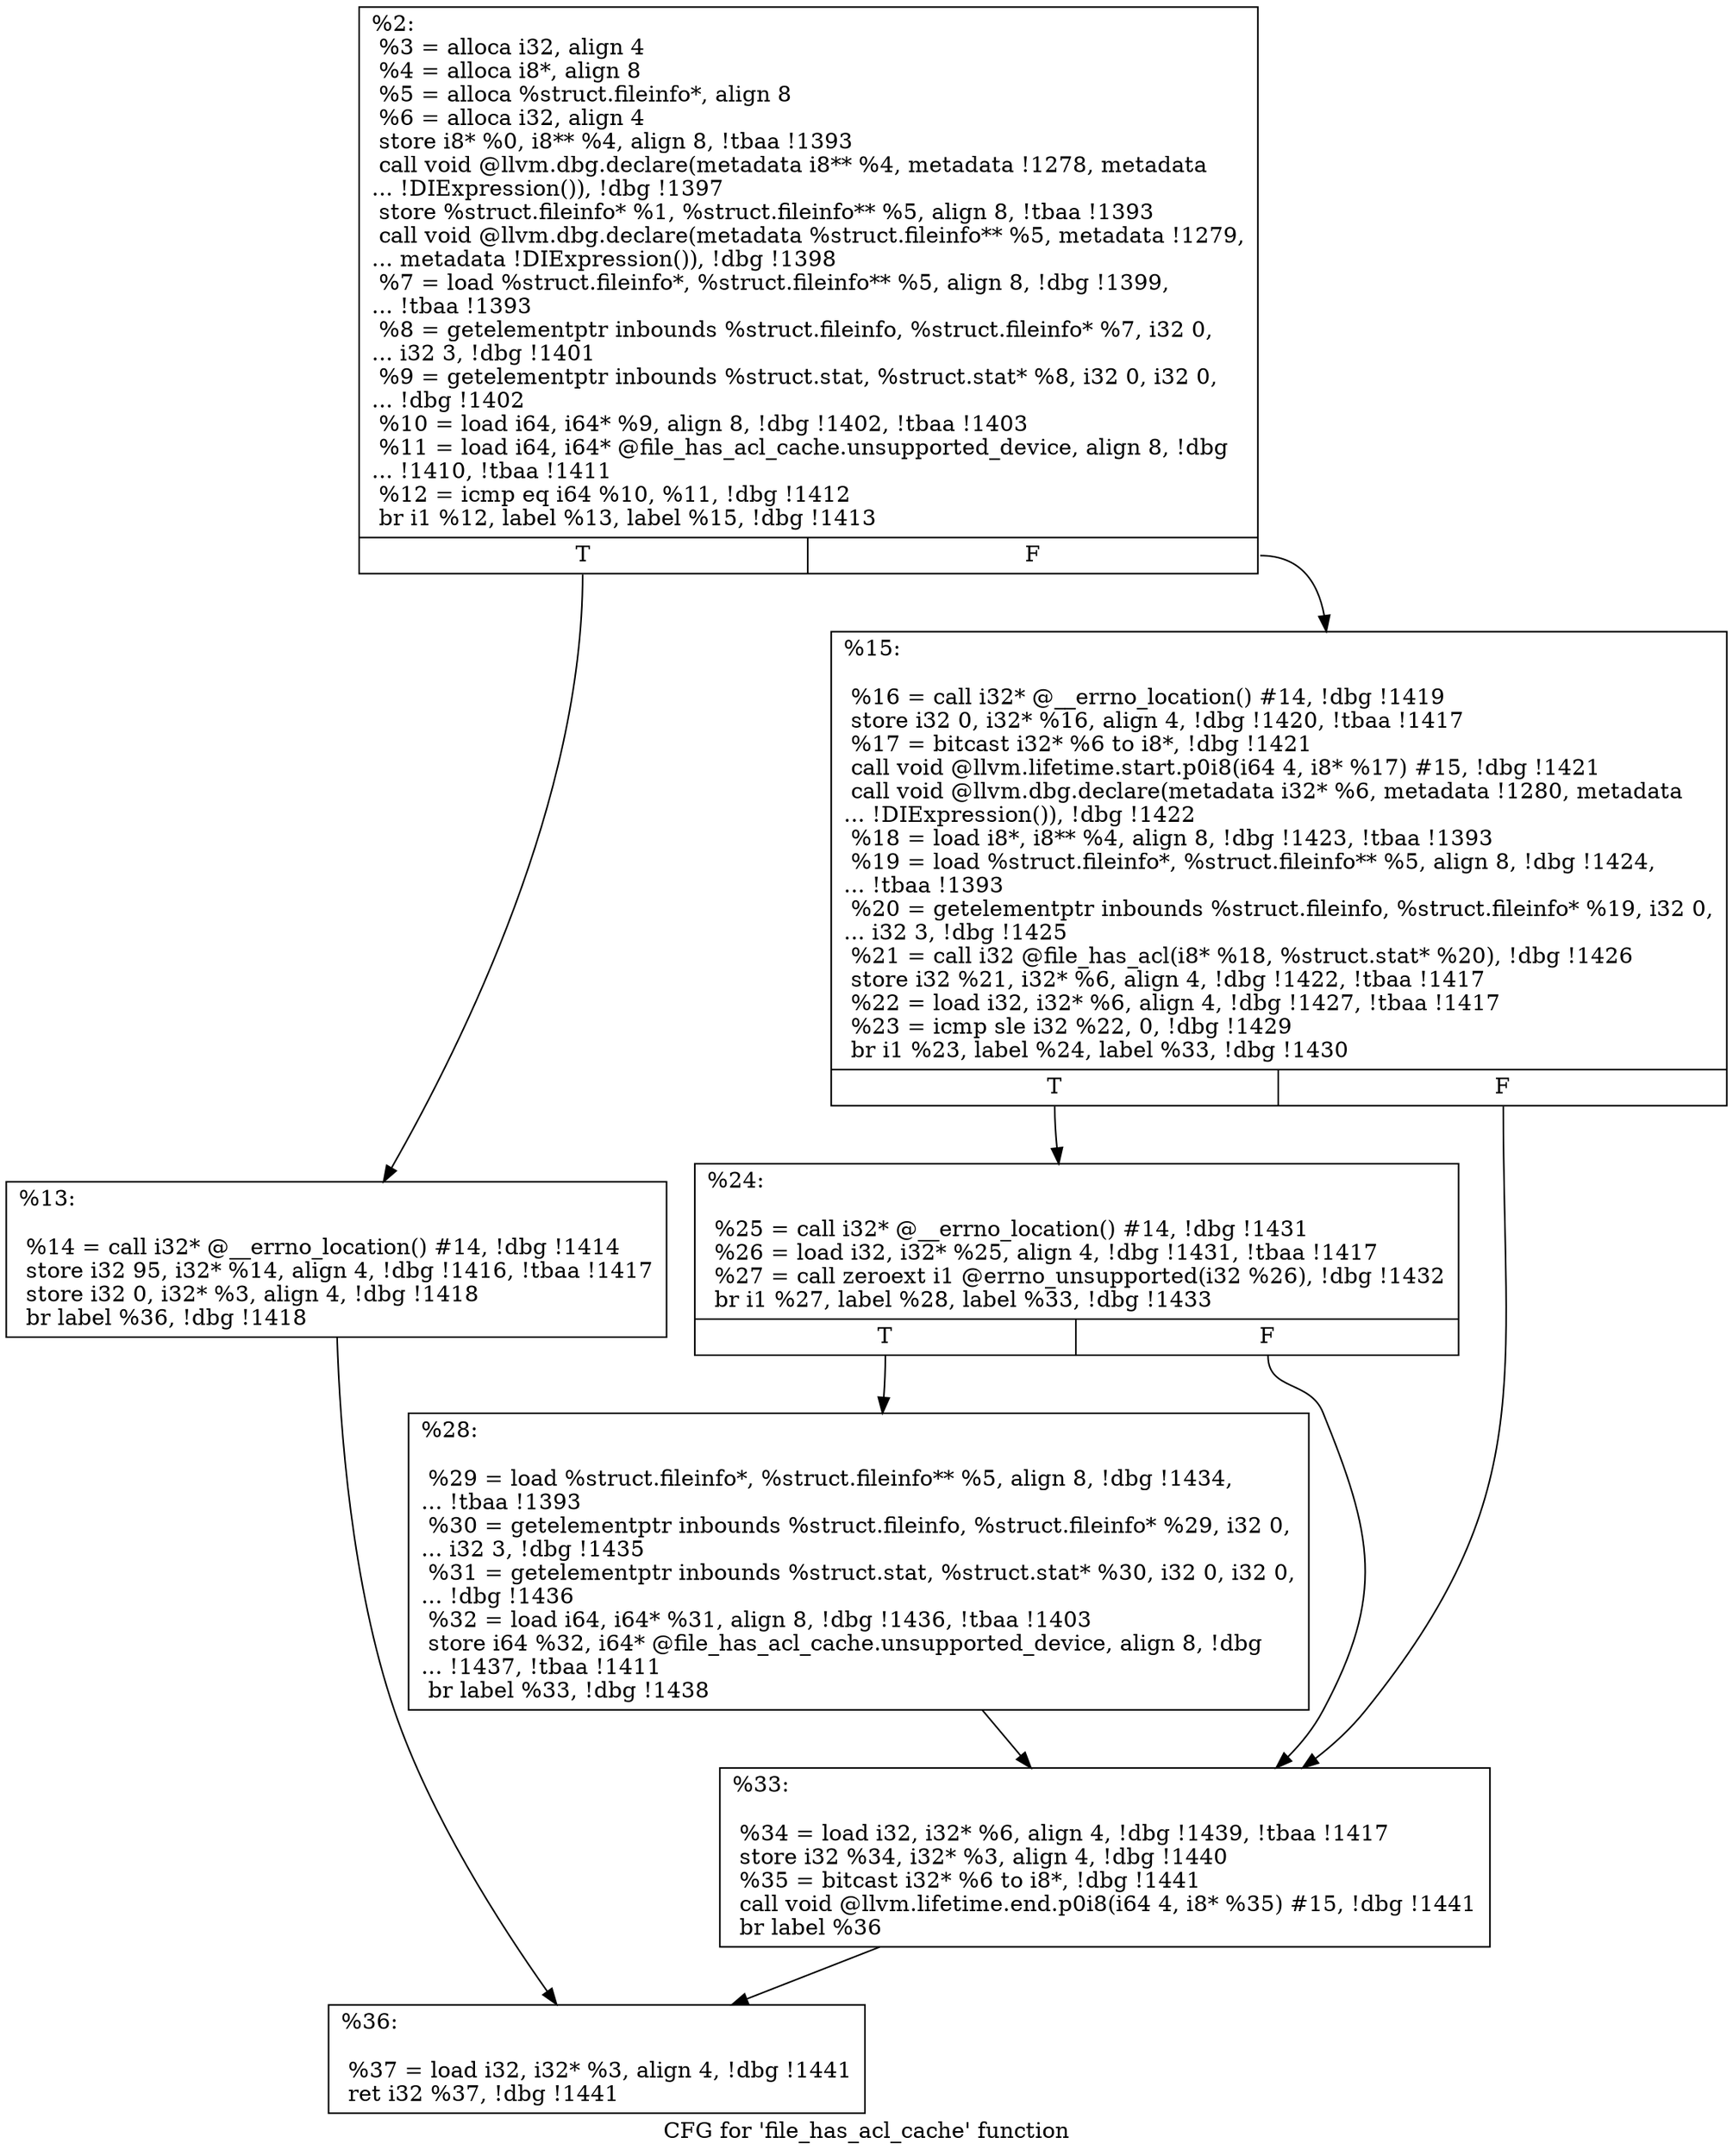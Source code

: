 digraph "CFG for 'file_has_acl_cache' function" {
	label="CFG for 'file_has_acl_cache' function";

	Node0x22e98d0 [shape=record,label="{%2:\l  %3 = alloca i32, align 4\l  %4 = alloca i8*, align 8\l  %5 = alloca %struct.fileinfo*, align 8\l  %6 = alloca i32, align 4\l  store i8* %0, i8** %4, align 8, !tbaa !1393\l  call void @llvm.dbg.declare(metadata i8** %4, metadata !1278, metadata\l... !DIExpression()), !dbg !1397\l  store %struct.fileinfo* %1, %struct.fileinfo** %5, align 8, !tbaa !1393\l  call void @llvm.dbg.declare(metadata %struct.fileinfo** %5, metadata !1279,\l... metadata !DIExpression()), !dbg !1398\l  %7 = load %struct.fileinfo*, %struct.fileinfo** %5, align 8, !dbg !1399,\l... !tbaa !1393\l  %8 = getelementptr inbounds %struct.fileinfo, %struct.fileinfo* %7, i32 0,\l... i32 3, !dbg !1401\l  %9 = getelementptr inbounds %struct.stat, %struct.stat* %8, i32 0, i32 0,\l... !dbg !1402\l  %10 = load i64, i64* %9, align 8, !dbg !1402, !tbaa !1403\l  %11 = load i64, i64* @file_has_acl_cache.unsupported_device, align 8, !dbg\l... !1410, !tbaa !1411\l  %12 = icmp eq i64 %10, %11, !dbg !1412\l  br i1 %12, label %13, label %15, !dbg !1413\l|{<s0>T|<s1>F}}"];
	Node0x22e98d0:s0 -> Node0x22e99c0;
	Node0x22e98d0:s1 -> Node0x22e9a10;
	Node0x22e99c0 [shape=record,label="{%13:\l\l  %14 = call i32* @__errno_location() #14, !dbg !1414\l  store i32 95, i32* %14, align 4, !dbg !1416, !tbaa !1417\l  store i32 0, i32* %3, align 4, !dbg !1418\l  br label %36, !dbg !1418\l}"];
	Node0x22e99c0 -> Node0x22e9b50;
	Node0x22e9a10 [shape=record,label="{%15:\l\l  %16 = call i32* @__errno_location() #14, !dbg !1419\l  store i32 0, i32* %16, align 4, !dbg !1420, !tbaa !1417\l  %17 = bitcast i32* %6 to i8*, !dbg !1421\l  call void @llvm.lifetime.start.p0i8(i64 4, i8* %17) #15, !dbg !1421\l  call void @llvm.dbg.declare(metadata i32* %6, metadata !1280, metadata\l... !DIExpression()), !dbg !1422\l  %18 = load i8*, i8** %4, align 8, !dbg !1423, !tbaa !1393\l  %19 = load %struct.fileinfo*, %struct.fileinfo** %5, align 8, !dbg !1424,\l... !tbaa !1393\l  %20 = getelementptr inbounds %struct.fileinfo, %struct.fileinfo* %19, i32 0,\l... i32 3, !dbg !1425\l  %21 = call i32 @file_has_acl(i8* %18, %struct.stat* %20), !dbg !1426\l  store i32 %21, i32* %6, align 4, !dbg !1422, !tbaa !1417\l  %22 = load i32, i32* %6, align 4, !dbg !1427, !tbaa !1417\l  %23 = icmp sle i32 %22, 0, !dbg !1429\l  br i1 %23, label %24, label %33, !dbg !1430\l|{<s0>T|<s1>F}}"];
	Node0x22e9a10:s0 -> Node0x22e9a60;
	Node0x22e9a10:s1 -> Node0x22e9b00;
	Node0x22e9a60 [shape=record,label="{%24:\l\l  %25 = call i32* @__errno_location() #14, !dbg !1431\l  %26 = load i32, i32* %25, align 4, !dbg !1431, !tbaa !1417\l  %27 = call zeroext i1 @errno_unsupported(i32 %26), !dbg !1432\l  br i1 %27, label %28, label %33, !dbg !1433\l|{<s0>T|<s1>F}}"];
	Node0x22e9a60:s0 -> Node0x22e9ab0;
	Node0x22e9a60:s1 -> Node0x22e9b00;
	Node0x22e9ab0 [shape=record,label="{%28:\l\l  %29 = load %struct.fileinfo*, %struct.fileinfo** %5, align 8, !dbg !1434,\l... !tbaa !1393\l  %30 = getelementptr inbounds %struct.fileinfo, %struct.fileinfo* %29, i32 0,\l... i32 3, !dbg !1435\l  %31 = getelementptr inbounds %struct.stat, %struct.stat* %30, i32 0, i32 0,\l... !dbg !1436\l  %32 = load i64, i64* %31, align 8, !dbg !1436, !tbaa !1403\l  store i64 %32, i64* @file_has_acl_cache.unsupported_device, align 8, !dbg\l... !1437, !tbaa !1411\l  br label %33, !dbg !1438\l}"];
	Node0x22e9ab0 -> Node0x22e9b00;
	Node0x22e9b00 [shape=record,label="{%33:\l\l  %34 = load i32, i32* %6, align 4, !dbg !1439, !tbaa !1417\l  store i32 %34, i32* %3, align 4, !dbg !1440\l  %35 = bitcast i32* %6 to i8*, !dbg !1441\l  call void @llvm.lifetime.end.p0i8(i64 4, i8* %35) #15, !dbg !1441\l  br label %36\l}"];
	Node0x22e9b00 -> Node0x22e9b50;
	Node0x22e9b50 [shape=record,label="{%36:\l\l  %37 = load i32, i32* %3, align 4, !dbg !1441\l  ret i32 %37, !dbg !1441\l}"];
}
